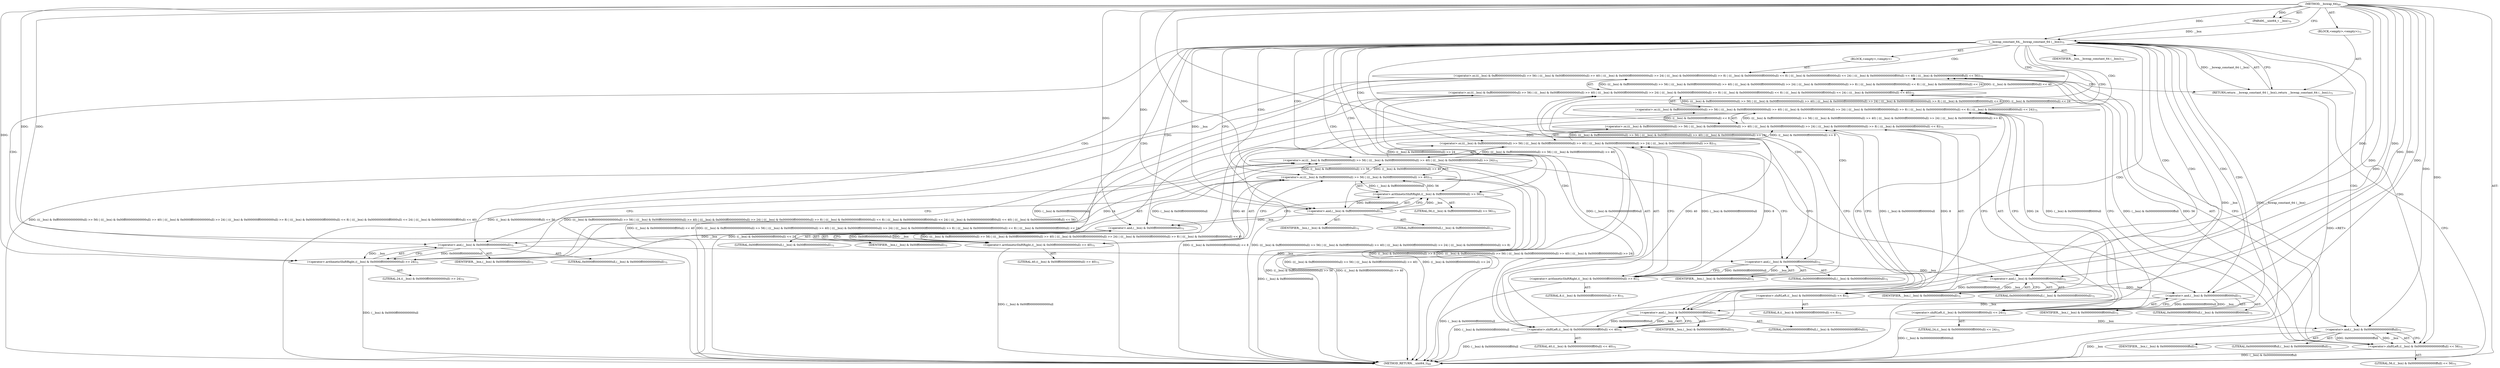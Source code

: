 digraph "__bswap_64" {  
"4720" [label = <(METHOD,__bswap_64)<SUB>69</SUB>> ]
"4721" [label = <(PARAM,__uint64_t __bsx)<SUB>70</SUB>> ]
"4722" [label = <(BLOCK,&lt;empty&gt;,&lt;empty&gt;)<SUB>71</SUB>> ]
"4723" [label = <(RETURN,return __bswap_constant_64 (__bsx);,return __bswap_constant_64 (__bsx);)<SUB>75</SUB>> ]
"4724" [label = <(__bswap_constant_64,__bswap_constant_64 (__bsx))<SUB>75</SUB>> ]
"4725" [label = <(IDENTIFIER,__bsx,__bswap_constant_64 (__bsx))<SUB>75</SUB>> ]
"4726" [label = <(BLOCK,&lt;empty&gt;,&lt;empty&gt;)> ]
"4727" [label = <(&lt;operator&gt;.or,(((__bsx) &amp; 0xff00000000000000ull) &gt;&gt; 56) | (((__bsx) &amp; 0x00ff000000000000ull) &gt;&gt; 40) | (((__bsx) &amp; 0x0000ff0000000000ull) &gt;&gt; 24) | (((__bsx) &amp; 0x000000ff00000000ull) &gt;&gt; 8) | (((__bsx) &amp; 0x00000000ff000000ull) &lt;&lt; 8) | (((__bsx) &amp; 0x0000000000ff0000ull) &lt;&lt; 24) | (((__bsx) &amp; 0x000000000000ff00ull) &lt;&lt; 40) | (((__bsx) &amp; 0x00000000000000ffull) &lt;&lt; 56))<SUB>75</SUB>> ]
"4728" [label = <(&lt;operator&gt;.or,(((__bsx) &amp; 0xff00000000000000ull) &gt;&gt; 56) | (((__bsx) &amp; 0x00ff000000000000ull) &gt;&gt; 40) | (((__bsx) &amp; 0x0000ff0000000000ull) &gt;&gt; 24) | (((__bsx) &amp; 0x000000ff00000000ull) &gt;&gt; 8) | (((__bsx) &amp; 0x00000000ff000000ull) &lt;&lt; 8) | (((__bsx) &amp; 0x0000000000ff0000ull) &lt;&lt; 24) | (((__bsx) &amp; 0x000000000000ff00ull) &lt;&lt; 40))<SUB>75</SUB>> ]
"4729" [label = <(&lt;operator&gt;.or,(((__bsx) &amp; 0xff00000000000000ull) &gt;&gt; 56) | (((__bsx) &amp; 0x00ff000000000000ull) &gt;&gt; 40) | (((__bsx) &amp; 0x0000ff0000000000ull) &gt;&gt; 24) | (((__bsx) &amp; 0x000000ff00000000ull) &gt;&gt; 8) | (((__bsx) &amp; 0x00000000ff000000ull) &lt;&lt; 8) | (((__bsx) &amp; 0x0000000000ff0000ull) &lt;&lt; 24))<SUB>75</SUB>> ]
"4730" [label = <(&lt;operator&gt;.or,(((__bsx) &amp; 0xff00000000000000ull) &gt;&gt; 56) | (((__bsx) &amp; 0x00ff000000000000ull) &gt;&gt; 40) | (((__bsx) &amp; 0x0000ff0000000000ull) &gt;&gt; 24) | (((__bsx) &amp; 0x000000ff00000000ull) &gt;&gt; 8) | (((__bsx) &amp; 0x00000000ff000000ull) &lt;&lt; 8))<SUB>75</SUB>> ]
"4731" [label = <(&lt;operator&gt;.or,(((__bsx) &amp; 0xff00000000000000ull) &gt;&gt; 56) | (((__bsx) &amp; 0x00ff000000000000ull) &gt;&gt; 40) | (((__bsx) &amp; 0x0000ff0000000000ull) &gt;&gt; 24) | (((__bsx) &amp; 0x000000ff00000000ull) &gt;&gt; 8))<SUB>75</SUB>> ]
"4732" [label = <(&lt;operator&gt;.or,(((__bsx) &amp; 0xff00000000000000ull) &gt;&gt; 56) | (((__bsx) &amp; 0x00ff000000000000ull) &gt;&gt; 40) | (((__bsx) &amp; 0x0000ff0000000000ull) &gt;&gt; 24))<SUB>75</SUB>> ]
"4733" [label = <(&lt;operator&gt;.or,(((__bsx) &amp; 0xff00000000000000ull) &gt;&gt; 56) | (((__bsx) &amp; 0x00ff000000000000ull) &gt;&gt; 40))<SUB>75</SUB>> ]
"4734" [label = <(&lt;operator&gt;.arithmeticShiftRight,((__bsx) &amp; 0xff00000000000000ull) &gt;&gt; 56)<SUB>75</SUB>> ]
"4735" [label = <(&lt;operator&gt;.and,(__bsx) &amp; 0xff00000000000000ull)<SUB>75</SUB>> ]
"4736" [label = <(IDENTIFIER,__bsx,(__bsx) &amp; 0xff00000000000000ull)<SUB>75</SUB>> ]
"4737" [label = <(LITERAL,0xff00000000000000ull,(__bsx) &amp; 0xff00000000000000ull)<SUB>75</SUB>> ]
"4738" [label = <(LITERAL,56,((__bsx) &amp; 0xff00000000000000ull) &gt;&gt; 56)<SUB>75</SUB>> ]
"4739" [label = <(&lt;operator&gt;.arithmeticShiftRight,((__bsx) &amp; 0x00ff000000000000ull) &gt;&gt; 40)<SUB>75</SUB>> ]
"4740" [label = <(&lt;operator&gt;.and,(__bsx) &amp; 0x00ff000000000000ull)<SUB>75</SUB>> ]
"4741" [label = <(IDENTIFIER,__bsx,(__bsx) &amp; 0x00ff000000000000ull)<SUB>75</SUB>> ]
"4742" [label = <(LITERAL,0x00ff000000000000ull,(__bsx) &amp; 0x00ff000000000000ull)<SUB>75</SUB>> ]
"4743" [label = <(LITERAL,40,((__bsx) &amp; 0x00ff000000000000ull) &gt;&gt; 40)<SUB>75</SUB>> ]
"4744" [label = <(&lt;operator&gt;.arithmeticShiftRight,((__bsx) &amp; 0x0000ff0000000000ull) &gt;&gt; 24)<SUB>75</SUB>> ]
"4745" [label = <(&lt;operator&gt;.and,(__bsx) &amp; 0x0000ff0000000000ull)<SUB>75</SUB>> ]
"4746" [label = <(IDENTIFIER,__bsx,(__bsx) &amp; 0x0000ff0000000000ull)<SUB>75</SUB>> ]
"4747" [label = <(LITERAL,0x0000ff0000000000ull,(__bsx) &amp; 0x0000ff0000000000ull)<SUB>75</SUB>> ]
"4748" [label = <(LITERAL,24,((__bsx) &amp; 0x0000ff0000000000ull) &gt;&gt; 24)<SUB>75</SUB>> ]
"4749" [label = <(&lt;operator&gt;.arithmeticShiftRight,((__bsx) &amp; 0x000000ff00000000ull) &gt;&gt; 8)<SUB>75</SUB>> ]
"4750" [label = <(&lt;operator&gt;.and,(__bsx) &amp; 0x000000ff00000000ull)<SUB>75</SUB>> ]
"4751" [label = <(IDENTIFIER,__bsx,(__bsx) &amp; 0x000000ff00000000ull)<SUB>75</SUB>> ]
"4752" [label = <(LITERAL,0x000000ff00000000ull,(__bsx) &amp; 0x000000ff00000000ull)<SUB>75</SUB>> ]
"4753" [label = <(LITERAL,8,((__bsx) &amp; 0x000000ff00000000ull) &gt;&gt; 8)<SUB>75</SUB>> ]
"4754" [label = <(&lt;operator&gt;.shiftLeft,((__bsx) &amp; 0x00000000ff000000ull) &lt;&lt; 8)<SUB>75</SUB>> ]
"4755" [label = <(&lt;operator&gt;.and,(__bsx) &amp; 0x00000000ff000000ull)<SUB>75</SUB>> ]
"4756" [label = <(IDENTIFIER,__bsx,(__bsx) &amp; 0x00000000ff000000ull)<SUB>75</SUB>> ]
"4757" [label = <(LITERAL,0x00000000ff000000ull,(__bsx) &amp; 0x00000000ff000000ull)<SUB>75</SUB>> ]
"4758" [label = <(LITERAL,8,((__bsx) &amp; 0x00000000ff000000ull) &lt;&lt; 8)<SUB>75</SUB>> ]
"4759" [label = <(&lt;operator&gt;.shiftLeft,((__bsx) &amp; 0x0000000000ff0000ull) &lt;&lt; 24)<SUB>75</SUB>> ]
"4760" [label = <(&lt;operator&gt;.and,(__bsx) &amp; 0x0000000000ff0000ull)<SUB>75</SUB>> ]
"4761" [label = <(IDENTIFIER,__bsx,(__bsx) &amp; 0x0000000000ff0000ull)<SUB>75</SUB>> ]
"4762" [label = <(LITERAL,0x0000000000ff0000ull,(__bsx) &amp; 0x0000000000ff0000ull)<SUB>75</SUB>> ]
"4763" [label = <(LITERAL,24,((__bsx) &amp; 0x0000000000ff0000ull) &lt;&lt; 24)<SUB>75</SUB>> ]
"4764" [label = <(&lt;operator&gt;.shiftLeft,((__bsx) &amp; 0x000000000000ff00ull) &lt;&lt; 40)<SUB>75</SUB>> ]
"4765" [label = <(&lt;operator&gt;.and,(__bsx) &amp; 0x000000000000ff00ull)<SUB>75</SUB>> ]
"4766" [label = <(IDENTIFIER,__bsx,(__bsx) &amp; 0x000000000000ff00ull)<SUB>75</SUB>> ]
"4767" [label = <(LITERAL,0x000000000000ff00ull,(__bsx) &amp; 0x000000000000ff00ull)<SUB>75</SUB>> ]
"4768" [label = <(LITERAL,40,((__bsx) &amp; 0x000000000000ff00ull) &lt;&lt; 40)<SUB>75</SUB>> ]
"4769" [label = <(&lt;operator&gt;.shiftLeft,((__bsx) &amp; 0x00000000000000ffull) &lt;&lt; 56)<SUB>75</SUB>> ]
"4770" [label = <(&lt;operator&gt;.and,(__bsx) &amp; 0x00000000000000ffull)<SUB>75</SUB>> ]
"4771" [label = <(IDENTIFIER,__bsx,(__bsx) &amp; 0x00000000000000ffull)<SUB>75</SUB>> ]
"4772" [label = <(LITERAL,0x00000000000000ffull,(__bsx) &amp; 0x00000000000000ffull)<SUB>75</SUB>> ]
"4773" [label = <(LITERAL,56,((__bsx) &amp; 0x00000000000000ffull) &lt;&lt; 56)<SUB>75</SUB>> ]
"4774" [label = <(METHOD_RETURN,__uint64_t)<SUB>69</SUB>> ]
  "4720" -> "4721"  [ label = "AST: "] 
  "4720" -> "4722"  [ label = "AST: "] 
  "4720" -> "4774"  [ label = "AST: "] 
  "4722" -> "4723"  [ label = "AST: "] 
  "4723" -> "4724"  [ label = "AST: "] 
  "4724" -> "4725"  [ label = "AST: "] 
  "4724" -> "4726"  [ label = "AST: "] 
  "4726" -> "4727"  [ label = "AST: "] 
  "4727" -> "4728"  [ label = "AST: "] 
  "4727" -> "4769"  [ label = "AST: "] 
  "4728" -> "4729"  [ label = "AST: "] 
  "4728" -> "4764"  [ label = "AST: "] 
  "4729" -> "4730"  [ label = "AST: "] 
  "4729" -> "4759"  [ label = "AST: "] 
  "4730" -> "4731"  [ label = "AST: "] 
  "4730" -> "4754"  [ label = "AST: "] 
  "4731" -> "4732"  [ label = "AST: "] 
  "4731" -> "4749"  [ label = "AST: "] 
  "4732" -> "4733"  [ label = "AST: "] 
  "4732" -> "4744"  [ label = "AST: "] 
  "4733" -> "4734"  [ label = "AST: "] 
  "4733" -> "4739"  [ label = "AST: "] 
  "4734" -> "4735"  [ label = "AST: "] 
  "4734" -> "4738"  [ label = "AST: "] 
  "4735" -> "4736"  [ label = "AST: "] 
  "4735" -> "4737"  [ label = "AST: "] 
  "4739" -> "4740"  [ label = "AST: "] 
  "4739" -> "4743"  [ label = "AST: "] 
  "4740" -> "4741"  [ label = "AST: "] 
  "4740" -> "4742"  [ label = "AST: "] 
  "4744" -> "4745"  [ label = "AST: "] 
  "4744" -> "4748"  [ label = "AST: "] 
  "4745" -> "4746"  [ label = "AST: "] 
  "4745" -> "4747"  [ label = "AST: "] 
  "4749" -> "4750"  [ label = "AST: "] 
  "4749" -> "4753"  [ label = "AST: "] 
  "4750" -> "4751"  [ label = "AST: "] 
  "4750" -> "4752"  [ label = "AST: "] 
  "4754" -> "4755"  [ label = "AST: "] 
  "4754" -> "4758"  [ label = "AST: "] 
  "4755" -> "4756"  [ label = "AST: "] 
  "4755" -> "4757"  [ label = "AST: "] 
  "4759" -> "4760"  [ label = "AST: "] 
  "4759" -> "4763"  [ label = "AST: "] 
  "4760" -> "4761"  [ label = "AST: "] 
  "4760" -> "4762"  [ label = "AST: "] 
  "4764" -> "4765"  [ label = "AST: "] 
  "4764" -> "4768"  [ label = "AST: "] 
  "4765" -> "4766"  [ label = "AST: "] 
  "4765" -> "4767"  [ label = "AST: "] 
  "4769" -> "4770"  [ label = "AST: "] 
  "4769" -> "4773"  [ label = "AST: "] 
  "4770" -> "4771"  [ label = "AST: "] 
  "4770" -> "4772"  [ label = "AST: "] 
  "4723" -> "4774"  [ label = "CFG: "] 
  "4724" -> "4723"  [ label = "CFG: "] 
  "4724" -> "4735"  [ label = "CFG: "] 
  "4727" -> "4723"  [ label = "CFG: "] 
  "4728" -> "4770"  [ label = "CFG: "] 
  "4769" -> "4727"  [ label = "CFG: "] 
  "4729" -> "4765"  [ label = "CFG: "] 
  "4764" -> "4728"  [ label = "CFG: "] 
  "4770" -> "4769"  [ label = "CFG: "] 
  "4730" -> "4760"  [ label = "CFG: "] 
  "4759" -> "4729"  [ label = "CFG: "] 
  "4765" -> "4764"  [ label = "CFG: "] 
  "4731" -> "4755"  [ label = "CFG: "] 
  "4754" -> "4730"  [ label = "CFG: "] 
  "4760" -> "4759"  [ label = "CFG: "] 
  "4732" -> "4750"  [ label = "CFG: "] 
  "4749" -> "4731"  [ label = "CFG: "] 
  "4755" -> "4754"  [ label = "CFG: "] 
  "4733" -> "4745"  [ label = "CFG: "] 
  "4744" -> "4732"  [ label = "CFG: "] 
  "4750" -> "4749"  [ label = "CFG: "] 
  "4734" -> "4740"  [ label = "CFG: "] 
  "4739" -> "4733"  [ label = "CFG: "] 
  "4745" -> "4744"  [ label = "CFG: "] 
  "4735" -> "4734"  [ label = "CFG: "] 
  "4740" -> "4739"  [ label = "CFG: "] 
  "4720" -> "4724"  [ label = "CFG: "] 
  "4723" -> "4774"  [ label = "DDG: &lt;RET&gt;"] 
  "4724" -> "4774"  [ label = "DDG: __bsx"] 
  "4724" -> "4774"  [ label = "DDG: __bswap_constant_64 (__bsx)"] 
  "4734" -> "4774"  [ label = "DDG: (__bsx) &amp; 0xff00000000000000ull"] 
  "4733" -> "4774"  [ label = "DDG: ((__bsx) &amp; 0xff00000000000000ull) &gt;&gt; 56"] 
  "4739" -> "4774"  [ label = "DDG: (__bsx) &amp; 0x00ff000000000000ull"] 
  "4733" -> "4774"  [ label = "DDG: ((__bsx) &amp; 0x00ff000000000000ull) &gt;&gt; 40"] 
  "4732" -> "4774"  [ label = "DDG: (((__bsx) &amp; 0xff00000000000000ull) &gt;&gt; 56) | (((__bsx) &amp; 0x00ff000000000000ull) &gt;&gt; 40)"] 
  "4744" -> "4774"  [ label = "DDG: (__bsx) &amp; 0x0000ff0000000000ull"] 
  "4732" -> "4774"  [ label = "DDG: ((__bsx) &amp; 0x0000ff0000000000ull) &gt;&gt; 24"] 
  "4731" -> "4774"  [ label = "DDG: (((__bsx) &amp; 0xff00000000000000ull) &gt;&gt; 56) | (((__bsx) &amp; 0x00ff000000000000ull) &gt;&gt; 40) | (((__bsx) &amp; 0x0000ff0000000000ull) &gt;&gt; 24)"] 
  "4749" -> "4774"  [ label = "DDG: (__bsx) &amp; 0x000000ff00000000ull"] 
  "4731" -> "4774"  [ label = "DDG: ((__bsx) &amp; 0x000000ff00000000ull) &gt;&gt; 8"] 
  "4730" -> "4774"  [ label = "DDG: (((__bsx) &amp; 0xff00000000000000ull) &gt;&gt; 56) | (((__bsx) &amp; 0x00ff000000000000ull) &gt;&gt; 40) | (((__bsx) &amp; 0x0000ff0000000000ull) &gt;&gt; 24) | (((__bsx) &amp; 0x000000ff00000000ull) &gt;&gt; 8)"] 
  "4754" -> "4774"  [ label = "DDG: (__bsx) &amp; 0x00000000ff000000ull"] 
  "4730" -> "4774"  [ label = "DDG: ((__bsx) &amp; 0x00000000ff000000ull) &lt;&lt; 8"] 
  "4729" -> "4774"  [ label = "DDG: (((__bsx) &amp; 0xff00000000000000ull) &gt;&gt; 56) | (((__bsx) &amp; 0x00ff000000000000ull) &gt;&gt; 40) | (((__bsx) &amp; 0x0000ff0000000000ull) &gt;&gt; 24) | (((__bsx) &amp; 0x000000ff00000000ull) &gt;&gt; 8) | (((__bsx) &amp; 0x00000000ff000000ull) &lt;&lt; 8)"] 
  "4759" -> "4774"  [ label = "DDG: (__bsx) &amp; 0x0000000000ff0000ull"] 
  "4729" -> "4774"  [ label = "DDG: ((__bsx) &amp; 0x0000000000ff0000ull) &lt;&lt; 24"] 
  "4728" -> "4774"  [ label = "DDG: (((__bsx) &amp; 0xff00000000000000ull) &gt;&gt; 56) | (((__bsx) &amp; 0x00ff000000000000ull) &gt;&gt; 40) | (((__bsx) &amp; 0x0000ff0000000000ull) &gt;&gt; 24) | (((__bsx) &amp; 0x000000ff00000000ull) &gt;&gt; 8) | (((__bsx) &amp; 0x00000000ff000000ull) &lt;&lt; 8) | (((__bsx) &amp; 0x0000000000ff0000ull) &lt;&lt; 24)"] 
  "4764" -> "4774"  [ label = "DDG: (__bsx) &amp; 0x000000000000ff00ull"] 
  "4728" -> "4774"  [ label = "DDG: ((__bsx) &amp; 0x000000000000ff00ull) &lt;&lt; 40"] 
  "4727" -> "4774"  [ label = "DDG: (((__bsx) &amp; 0xff00000000000000ull) &gt;&gt; 56) | (((__bsx) &amp; 0x00ff000000000000ull) &gt;&gt; 40) | (((__bsx) &amp; 0x0000ff0000000000ull) &gt;&gt; 24) | (((__bsx) &amp; 0x000000ff00000000ull) &gt;&gt; 8) | (((__bsx) &amp; 0x00000000ff000000ull) &lt;&lt; 8) | (((__bsx) &amp; 0x0000000000ff0000ull) &lt;&lt; 24) | (((__bsx) &amp; 0x000000000000ff00ull) &lt;&lt; 40)"] 
  "4770" -> "4774"  [ label = "DDG: __bsx"] 
  "4769" -> "4774"  [ label = "DDG: (__bsx) &amp; 0x00000000000000ffull"] 
  "4727" -> "4774"  [ label = "DDG: ((__bsx) &amp; 0x00000000000000ffull) &lt;&lt; 56"] 
  "4727" -> "4774"  [ label = "DDG: (((__bsx) &amp; 0xff00000000000000ull) &gt;&gt; 56) | (((__bsx) &amp; 0x00ff000000000000ull) &gt;&gt; 40) | (((__bsx) &amp; 0x0000ff0000000000ull) &gt;&gt; 24) | (((__bsx) &amp; 0x000000ff00000000ull) &gt;&gt; 8) | (((__bsx) &amp; 0x00000000ff000000ull) &lt;&lt; 8) | (((__bsx) &amp; 0x0000000000ff0000ull) &lt;&lt; 24) | (((__bsx) &amp; 0x000000000000ff00ull) &lt;&lt; 40) | (((__bsx) &amp; 0x00000000000000ffull) &lt;&lt; 56)"] 
  "4720" -> "4721"  [ label = "DDG: "] 
  "4724" -> "4723"  [ label = "DDG: __bswap_constant_64 (__bsx)"] 
  "4721" -> "4724"  [ label = "DDG: __bsx"] 
  "4720" -> "4724"  [ label = "DDG: "] 
  "4728" -> "4727"  [ label = "DDG: (((__bsx) &amp; 0xff00000000000000ull) &gt;&gt; 56) | (((__bsx) &amp; 0x00ff000000000000ull) &gt;&gt; 40) | (((__bsx) &amp; 0x0000ff0000000000ull) &gt;&gt; 24) | (((__bsx) &amp; 0x000000ff00000000ull) &gt;&gt; 8) | (((__bsx) &amp; 0x00000000ff000000ull) &lt;&lt; 8) | (((__bsx) &amp; 0x0000000000ff0000ull) &lt;&lt; 24)"] 
  "4728" -> "4727"  [ label = "DDG: ((__bsx) &amp; 0x000000000000ff00ull) &lt;&lt; 40"] 
  "4769" -> "4727"  [ label = "DDG: (__bsx) &amp; 0x00000000000000ffull"] 
  "4769" -> "4727"  [ label = "DDG: 56"] 
  "4729" -> "4728"  [ label = "DDG: (((__bsx) &amp; 0xff00000000000000ull) &gt;&gt; 56) | (((__bsx) &amp; 0x00ff000000000000ull) &gt;&gt; 40) | (((__bsx) &amp; 0x0000ff0000000000ull) &gt;&gt; 24) | (((__bsx) &amp; 0x000000ff00000000ull) &gt;&gt; 8) | (((__bsx) &amp; 0x00000000ff000000ull) &lt;&lt; 8)"] 
  "4729" -> "4728"  [ label = "DDG: ((__bsx) &amp; 0x0000000000ff0000ull) &lt;&lt; 24"] 
  "4764" -> "4728"  [ label = "DDG: (__bsx) &amp; 0x000000000000ff00ull"] 
  "4764" -> "4728"  [ label = "DDG: 40"] 
  "4770" -> "4769"  [ label = "DDG: __bsx"] 
  "4770" -> "4769"  [ label = "DDG: 0x00000000000000ffull"] 
  "4720" -> "4769"  [ label = "DDG: "] 
  "4730" -> "4729"  [ label = "DDG: (((__bsx) &amp; 0xff00000000000000ull) &gt;&gt; 56) | (((__bsx) &amp; 0x00ff000000000000ull) &gt;&gt; 40) | (((__bsx) &amp; 0x0000ff0000000000ull) &gt;&gt; 24) | (((__bsx) &amp; 0x000000ff00000000ull) &gt;&gt; 8)"] 
  "4730" -> "4729"  [ label = "DDG: ((__bsx) &amp; 0x00000000ff000000ull) &lt;&lt; 8"] 
  "4759" -> "4729"  [ label = "DDG: (__bsx) &amp; 0x0000000000ff0000ull"] 
  "4759" -> "4729"  [ label = "DDG: 24"] 
  "4765" -> "4764"  [ label = "DDG: __bsx"] 
  "4765" -> "4764"  [ label = "DDG: 0x000000000000ff00ull"] 
  "4720" -> "4764"  [ label = "DDG: "] 
  "4765" -> "4770"  [ label = "DDG: __bsx"] 
  "4720" -> "4770"  [ label = "DDG: "] 
  "4731" -> "4730"  [ label = "DDG: (((__bsx) &amp; 0xff00000000000000ull) &gt;&gt; 56) | (((__bsx) &amp; 0x00ff000000000000ull) &gt;&gt; 40) | (((__bsx) &amp; 0x0000ff0000000000ull) &gt;&gt; 24)"] 
  "4731" -> "4730"  [ label = "DDG: ((__bsx) &amp; 0x000000ff00000000ull) &gt;&gt; 8"] 
  "4754" -> "4730"  [ label = "DDG: (__bsx) &amp; 0x00000000ff000000ull"] 
  "4754" -> "4730"  [ label = "DDG: 8"] 
  "4760" -> "4759"  [ label = "DDG: __bsx"] 
  "4760" -> "4759"  [ label = "DDG: 0x0000000000ff0000ull"] 
  "4720" -> "4759"  [ label = "DDG: "] 
  "4760" -> "4765"  [ label = "DDG: __bsx"] 
  "4720" -> "4765"  [ label = "DDG: "] 
  "4732" -> "4731"  [ label = "DDG: (((__bsx) &amp; 0xff00000000000000ull) &gt;&gt; 56) | (((__bsx) &amp; 0x00ff000000000000ull) &gt;&gt; 40)"] 
  "4732" -> "4731"  [ label = "DDG: ((__bsx) &amp; 0x0000ff0000000000ull) &gt;&gt; 24"] 
  "4749" -> "4731"  [ label = "DDG: (__bsx) &amp; 0x000000ff00000000ull"] 
  "4749" -> "4731"  [ label = "DDG: 8"] 
  "4755" -> "4754"  [ label = "DDG: __bsx"] 
  "4755" -> "4754"  [ label = "DDG: 0x00000000ff000000ull"] 
  "4720" -> "4754"  [ label = "DDG: "] 
  "4755" -> "4760"  [ label = "DDG: __bsx"] 
  "4720" -> "4760"  [ label = "DDG: "] 
  "4733" -> "4732"  [ label = "DDG: ((__bsx) &amp; 0xff00000000000000ull) &gt;&gt; 56"] 
  "4733" -> "4732"  [ label = "DDG: ((__bsx) &amp; 0x00ff000000000000ull) &gt;&gt; 40"] 
  "4744" -> "4732"  [ label = "DDG: (__bsx) &amp; 0x0000ff0000000000ull"] 
  "4744" -> "4732"  [ label = "DDG: 24"] 
  "4750" -> "4749"  [ label = "DDG: __bsx"] 
  "4750" -> "4749"  [ label = "DDG: 0x000000ff00000000ull"] 
  "4720" -> "4749"  [ label = "DDG: "] 
  "4750" -> "4755"  [ label = "DDG: __bsx"] 
  "4720" -> "4755"  [ label = "DDG: "] 
  "4734" -> "4733"  [ label = "DDG: (__bsx) &amp; 0xff00000000000000ull"] 
  "4734" -> "4733"  [ label = "DDG: 56"] 
  "4739" -> "4733"  [ label = "DDG: (__bsx) &amp; 0x00ff000000000000ull"] 
  "4739" -> "4733"  [ label = "DDG: 40"] 
  "4745" -> "4744"  [ label = "DDG: __bsx"] 
  "4745" -> "4744"  [ label = "DDG: 0x0000ff0000000000ull"] 
  "4720" -> "4744"  [ label = "DDG: "] 
  "4745" -> "4750"  [ label = "DDG: __bsx"] 
  "4720" -> "4750"  [ label = "DDG: "] 
  "4735" -> "4734"  [ label = "DDG: __bsx"] 
  "4735" -> "4734"  [ label = "DDG: 0xff00000000000000ull"] 
  "4720" -> "4734"  [ label = "DDG: "] 
  "4740" -> "4739"  [ label = "DDG: __bsx"] 
  "4740" -> "4739"  [ label = "DDG: 0x00ff000000000000ull"] 
  "4720" -> "4739"  [ label = "DDG: "] 
  "4740" -> "4745"  [ label = "DDG: __bsx"] 
  "4720" -> "4745"  [ label = "DDG: "] 
  "4724" -> "4735"  [ label = "DDG: __bsx"] 
  "4720" -> "4735"  [ label = "DDG: "] 
  "4735" -> "4740"  [ label = "DDG: __bsx"] 
  "4720" -> "4740"  [ label = "DDG: "] 
  "4724" -> "4730"  [ label = "CDG: "] 
  "4724" -> "4728"  [ label = "CDG: "] 
  "4724" -> "4745"  [ label = "CDG: "] 
  "4724" -> "4740"  [ label = "CDG: "] 
  "4724" -> "4744"  [ label = "CDG: "] 
  "4724" -> "4770"  [ label = "CDG: "] 
  "4724" -> "4729"  [ label = "CDG: "] 
  "4724" -> "4760"  [ label = "CDG: "] 
  "4724" -> "4727"  [ label = "CDG: "] 
  "4724" -> "4764"  [ label = "CDG: "] 
  "4724" -> "4759"  [ label = "CDG: "] 
  "4724" -> "4749"  [ label = "CDG: "] 
  "4724" -> "4731"  [ label = "CDG: "] 
  "4724" -> "4733"  [ label = "CDG: "] 
  "4724" -> "4735"  [ label = "CDG: "] 
  "4724" -> "4755"  [ label = "CDG: "] 
  "4724" -> "4739"  [ label = "CDG: "] 
  "4724" -> "4765"  [ label = "CDG: "] 
  "4724" -> "4769"  [ label = "CDG: "] 
  "4724" -> "4732"  [ label = "CDG: "] 
  "4724" -> "4734"  [ label = "CDG: "] 
  "4724" -> "4750"  [ label = "CDG: "] 
  "4724" -> "4754"  [ label = "CDG: "] 
}
